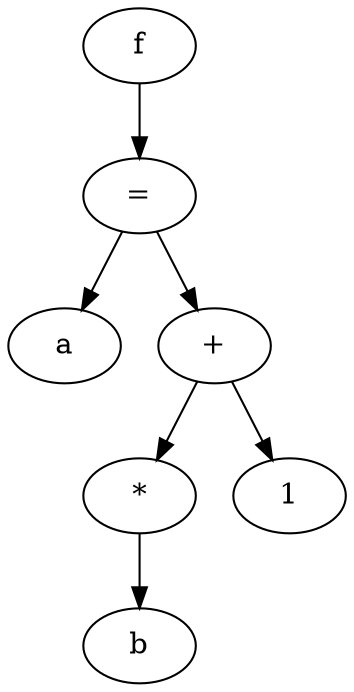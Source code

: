 digraph {
x559b4cc8bd70 -> x559b4cc8bc90
x559b4cc8bc90 -> x559b4cc8b810
x559b4cc8bc90 -> x559b4cc8bc20
x559b4cc8bc20 -> x559b4cc8ba60
x559b4cc8bc20 -> x559b4cc8bb40
x559b4cc8ba60 -> x559b4cc8b9f0
x559b4cc8bd70 [label="f"];
x559b4cc8bc90 [label="="];
x559b4cc8b810 [label="a"];
x559b4cc8bc20 [label="+"];
x559b4cc8ba60 [label="*"];
x559b4cc8b9f0 [label="b"];
x559b4cc8bb40 [label="1"];
}
